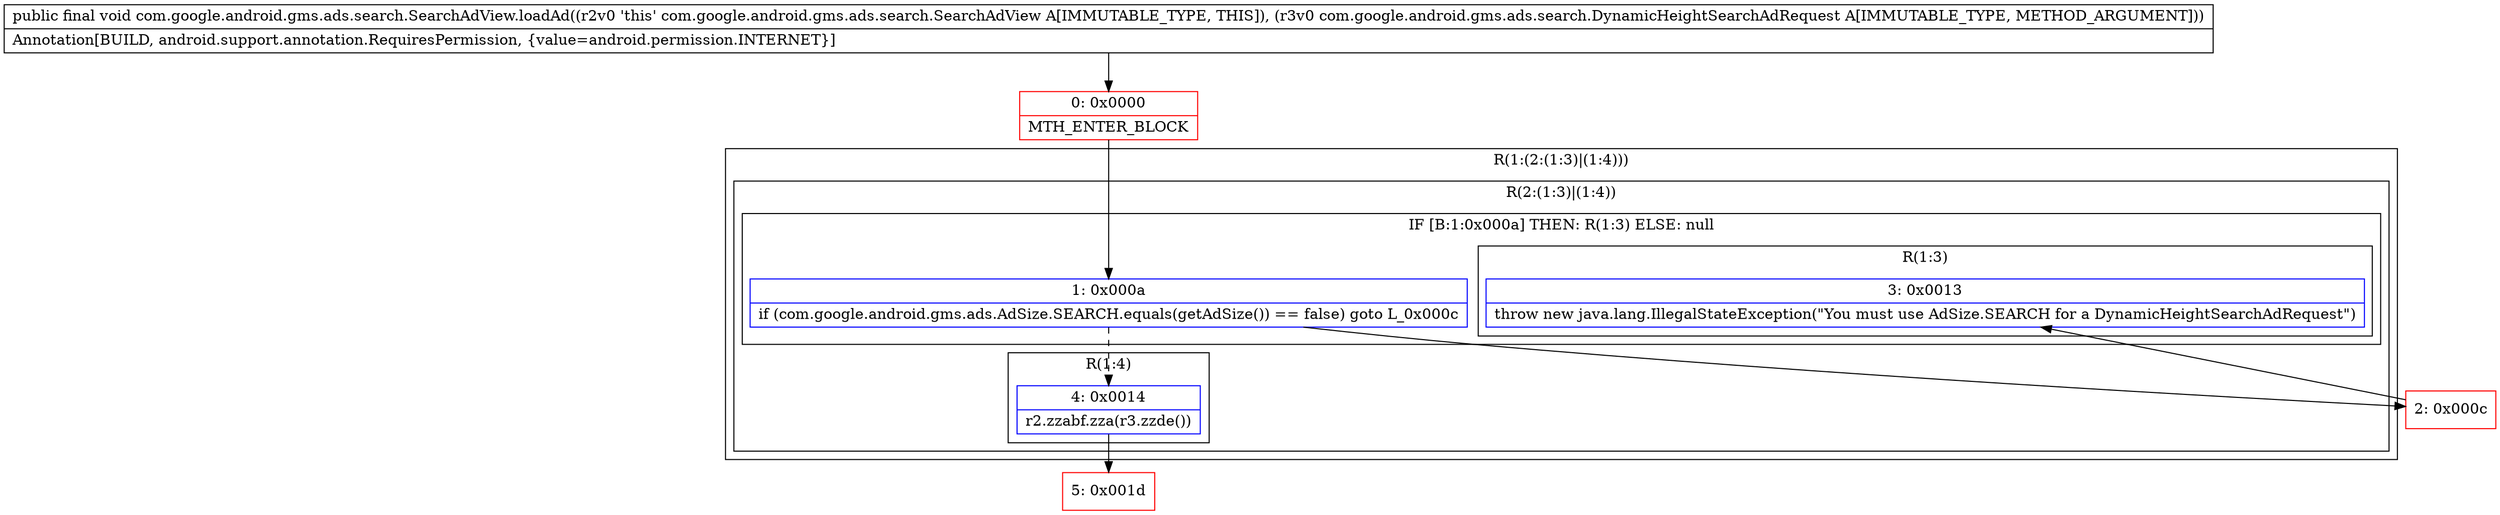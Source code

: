 digraph "CFG forcom.google.android.gms.ads.search.SearchAdView.loadAd(Lcom\/google\/android\/gms\/ads\/search\/DynamicHeightSearchAdRequest;)V" {
subgraph cluster_Region_1227906832 {
label = "R(1:(2:(1:3)|(1:4)))";
node [shape=record,color=blue];
subgraph cluster_Region_113344209 {
label = "R(2:(1:3)|(1:4))";
node [shape=record,color=blue];
subgraph cluster_IfRegion_746219424 {
label = "IF [B:1:0x000a] THEN: R(1:3) ELSE: null";
node [shape=record,color=blue];
Node_1 [shape=record,label="{1\:\ 0x000a|if (com.google.android.gms.ads.AdSize.SEARCH.equals(getAdSize()) == false) goto L_0x000c\l}"];
subgraph cluster_Region_2040137040 {
label = "R(1:3)";
node [shape=record,color=blue];
Node_3 [shape=record,label="{3\:\ 0x0013|throw new java.lang.IllegalStateException(\"You must use AdSize.SEARCH for a DynamicHeightSearchAdRequest\")\l}"];
}
}
subgraph cluster_Region_840502700 {
label = "R(1:4)";
node [shape=record,color=blue];
Node_4 [shape=record,label="{4\:\ 0x0014|r2.zzabf.zza(r3.zzde())\l}"];
}
}
}
Node_0 [shape=record,color=red,label="{0\:\ 0x0000|MTH_ENTER_BLOCK\l}"];
Node_2 [shape=record,color=red,label="{2\:\ 0x000c}"];
Node_5 [shape=record,color=red,label="{5\:\ 0x001d}"];
MethodNode[shape=record,label="{public final void com.google.android.gms.ads.search.SearchAdView.loadAd((r2v0 'this' com.google.android.gms.ads.search.SearchAdView A[IMMUTABLE_TYPE, THIS]), (r3v0 com.google.android.gms.ads.search.DynamicHeightSearchAdRequest A[IMMUTABLE_TYPE, METHOD_ARGUMENT]))  | Annotation[BUILD, android.support.annotation.RequiresPermission, \{value=android.permission.INTERNET\}]\l}"];
MethodNode -> Node_0;
Node_1 -> Node_2;
Node_1 -> Node_4[style=dashed];
Node_4 -> Node_5;
Node_0 -> Node_1;
Node_2 -> Node_3;
}

